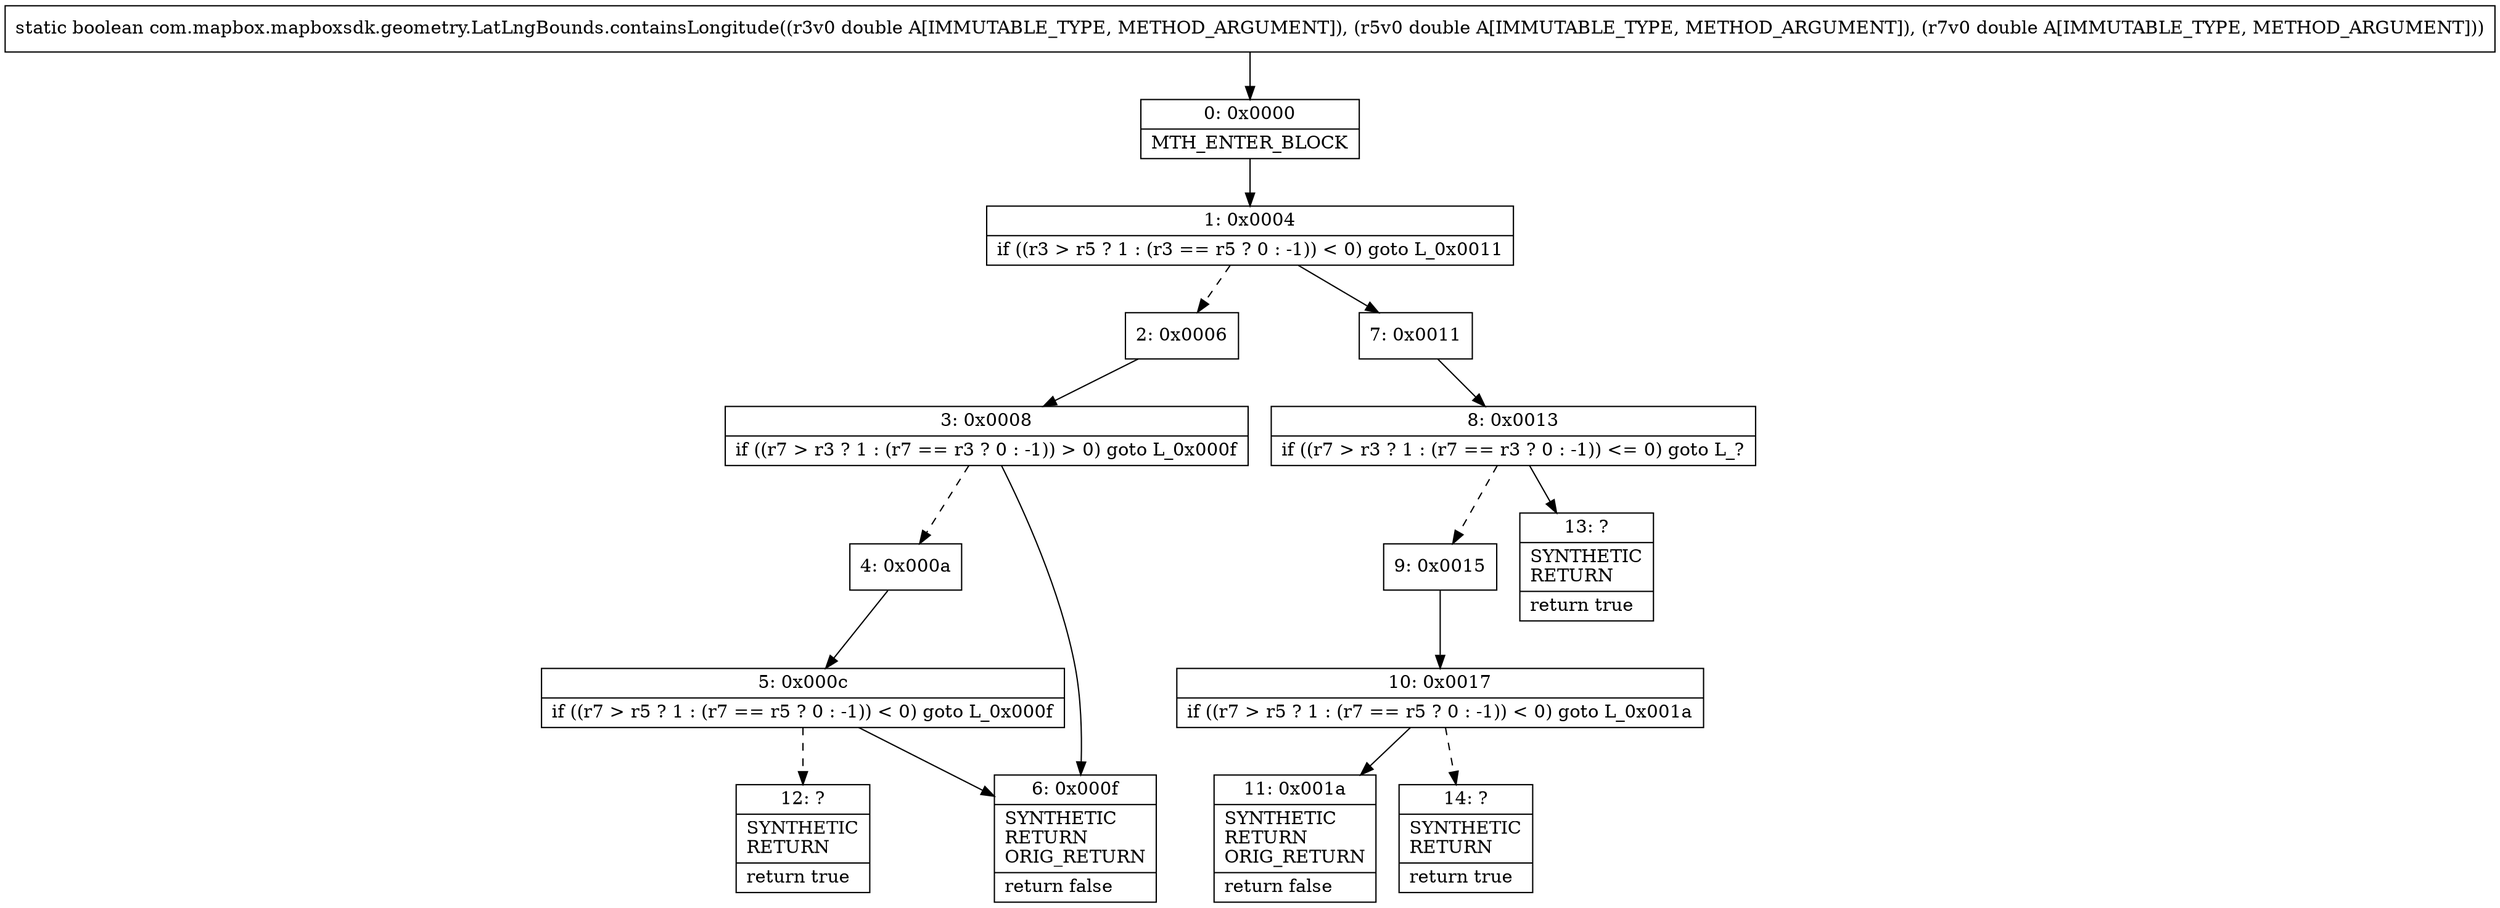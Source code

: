 digraph "CFG forcom.mapbox.mapboxsdk.geometry.LatLngBounds.containsLongitude(DDD)Z" {
Node_0 [shape=record,label="{0\:\ 0x0000|MTH_ENTER_BLOCK\l}"];
Node_1 [shape=record,label="{1\:\ 0x0004|if ((r3 \> r5 ? 1 : (r3 == r5 ? 0 : \-1)) \< 0) goto L_0x0011\l}"];
Node_2 [shape=record,label="{2\:\ 0x0006}"];
Node_3 [shape=record,label="{3\:\ 0x0008|if ((r7 \> r3 ? 1 : (r7 == r3 ? 0 : \-1)) \> 0) goto L_0x000f\l}"];
Node_4 [shape=record,label="{4\:\ 0x000a}"];
Node_5 [shape=record,label="{5\:\ 0x000c|if ((r7 \> r5 ? 1 : (r7 == r5 ? 0 : \-1)) \< 0) goto L_0x000f\l}"];
Node_6 [shape=record,label="{6\:\ 0x000f|SYNTHETIC\lRETURN\lORIG_RETURN\l|return false\l}"];
Node_7 [shape=record,label="{7\:\ 0x0011}"];
Node_8 [shape=record,label="{8\:\ 0x0013|if ((r7 \> r3 ? 1 : (r7 == r3 ? 0 : \-1)) \<= 0) goto L_?\l}"];
Node_9 [shape=record,label="{9\:\ 0x0015}"];
Node_10 [shape=record,label="{10\:\ 0x0017|if ((r7 \> r5 ? 1 : (r7 == r5 ? 0 : \-1)) \< 0) goto L_0x001a\l}"];
Node_11 [shape=record,label="{11\:\ 0x001a|SYNTHETIC\lRETURN\lORIG_RETURN\l|return false\l}"];
Node_12 [shape=record,label="{12\:\ ?|SYNTHETIC\lRETURN\l|return true\l}"];
Node_13 [shape=record,label="{13\:\ ?|SYNTHETIC\lRETURN\l|return true\l}"];
Node_14 [shape=record,label="{14\:\ ?|SYNTHETIC\lRETURN\l|return true\l}"];
MethodNode[shape=record,label="{static boolean com.mapbox.mapboxsdk.geometry.LatLngBounds.containsLongitude((r3v0 double A[IMMUTABLE_TYPE, METHOD_ARGUMENT]), (r5v0 double A[IMMUTABLE_TYPE, METHOD_ARGUMENT]), (r7v0 double A[IMMUTABLE_TYPE, METHOD_ARGUMENT])) }"];
MethodNode -> Node_0;
Node_0 -> Node_1;
Node_1 -> Node_2[style=dashed];
Node_1 -> Node_7;
Node_2 -> Node_3;
Node_3 -> Node_4[style=dashed];
Node_3 -> Node_6;
Node_4 -> Node_5;
Node_5 -> Node_6;
Node_5 -> Node_12[style=dashed];
Node_7 -> Node_8;
Node_8 -> Node_9[style=dashed];
Node_8 -> Node_13;
Node_9 -> Node_10;
Node_10 -> Node_11;
Node_10 -> Node_14[style=dashed];
}

